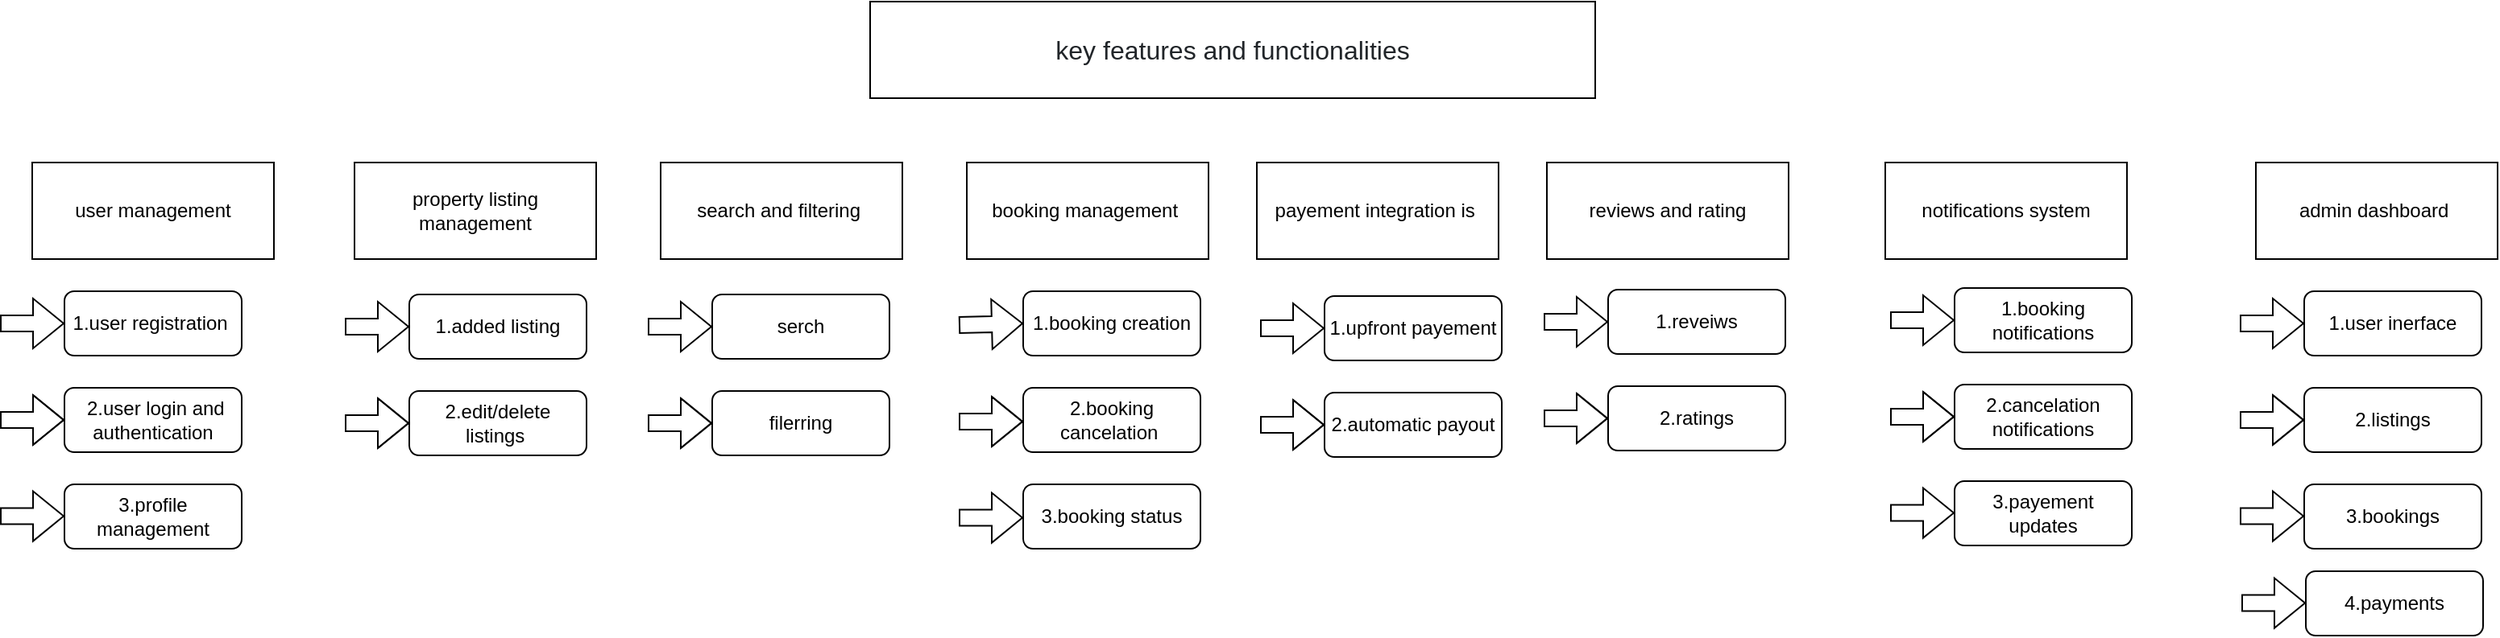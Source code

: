 <mxfile version="27.1.6">
  <diagram name="Page-1" id="7jIxD0zgoU_1zZUw__Ng">
    <mxGraphModel grid="1" page="1" gridSize="10" guides="1" tooltips="1" connect="1" arrows="1" fold="1" pageScale="1" pageWidth="850" pageHeight="1100" math="0" shadow="0">
      <root>
        <mxCell id="0" />
        <mxCell id="1" parent="0" />
        <mxCell id="kQr5z9DZJbKZ8lBmS3to-1" value="&lt;span style=&quot;color: rgb(33, 37, 41); font-family: Poppins, sans-serif; font-size: 16px; text-align: start; background-color: rgb(255, 255, 255);&quot;&gt;key features and functionalities&lt;/span&gt;" style="rounded=0;whiteSpace=wrap;html=1;" vertex="1" parent="1">
          <mxGeometry x="520" y="20" width="450" height="60" as="geometry" />
        </mxCell>
        <mxCell id="kQr5z9DZJbKZ8lBmS3to-2" value="user management" style="rounded=0;whiteSpace=wrap;html=1;" vertex="1" parent="1">
          <mxGeometry y="120" width="150" height="60" as="geometry" />
        </mxCell>
        <mxCell id="kQr5z9DZJbKZ8lBmS3to-15" value="notifications system" style="rounded=0;whiteSpace=wrap;html=1;" vertex="1" parent="1">
          <mxGeometry x="1150" y="120" width="150" height="60" as="geometry" />
        </mxCell>
        <mxCell id="kQr5z9DZJbKZ8lBmS3to-16" value="reviews and rating" style="rounded=0;whiteSpace=wrap;html=1;" vertex="1" parent="1">
          <mxGeometry x="940" y="120" width="150" height="60" as="geometry" />
        </mxCell>
        <mxCell id="kQr5z9DZJbKZ8lBmS3to-17" value="payement integration is&amp;nbsp;" style="rounded=0;whiteSpace=wrap;html=1;" vertex="1" parent="1">
          <mxGeometry x="760" y="120" width="150" height="60" as="geometry" />
        </mxCell>
        <mxCell id="kQr5z9DZJbKZ8lBmS3to-18" value="booking management&amp;nbsp;" style="rounded=0;whiteSpace=wrap;html=1;" vertex="1" parent="1">
          <mxGeometry x="580" y="120" width="150" height="60" as="geometry" />
        </mxCell>
        <mxCell id="kQr5z9DZJbKZ8lBmS3to-19" value="search and filtering&amp;nbsp;" style="rounded=0;whiteSpace=wrap;html=1;" vertex="1" parent="1">
          <mxGeometry x="390" y="120" width="150" height="60" as="geometry" />
        </mxCell>
        <mxCell id="kQr5z9DZJbKZ8lBmS3to-20" value="property listing management" style="rounded=0;whiteSpace=wrap;html=1;" vertex="1" parent="1">
          <mxGeometry x="200" y="120" width="150" height="60" as="geometry" />
        </mxCell>
        <mxCell id="kQr5z9DZJbKZ8lBmS3to-21" value="admin dashboard&amp;nbsp;" style="rounded=0;whiteSpace=wrap;html=1;" vertex="1" parent="1">
          <mxGeometry x="1380" y="120" width="150" height="60" as="geometry" />
        </mxCell>
        <mxCell id="kQr5z9DZJbKZ8lBmS3to-23" value="1.user registration&amp;nbsp;" style="rounded=1;whiteSpace=wrap;html=1;" vertex="1" parent="1">
          <mxGeometry x="20" y="200" width="110" height="40" as="geometry" />
        </mxCell>
        <mxCell id="kQr5z9DZJbKZ8lBmS3to-24" value="&amp;nbsp;2.user login and authentication" style="rounded=1;whiteSpace=wrap;html=1;" vertex="1" parent="1">
          <mxGeometry x="20" y="260" width="110" height="40" as="geometry" />
        </mxCell>
        <mxCell id="kQr5z9DZJbKZ8lBmS3to-25" value="3.profile management" style="rounded=1;whiteSpace=wrap;html=1;" vertex="1" parent="1">
          <mxGeometry x="20" y="320" width="110" height="40" as="geometry" />
        </mxCell>
        <mxCell id="kQr5z9DZJbKZ8lBmS3to-31" value="" style="shape=flexArrow;endArrow=classic;html=1;rounded=0;entryX=0;entryY=0.5;entryDx=0;entryDy=0;" edge="1" parent="1" target="kQr5z9DZJbKZ8lBmS3to-23">
          <mxGeometry width="50" height="50" relative="1" as="geometry">
            <mxPoint x="-20" y="220" as="sourcePoint" />
            <mxPoint x="10" y="220" as="targetPoint" />
            <Array as="points" />
          </mxGeometry>
        </mxCell>
        <mxCell id="kQr5z9DZJbKZ8lBmS3to-33" value="" style="shape=flexArrow;endArrow=classic;html=1;rounded=0;" edge="1" parent="1">
          <mxGeometry width="50" height="50" relative="1" as="geometry">
            <mxPoint x="-20" y="280" as="sourcePoint" />
            <mxPoint x="20" y="280" as="targetPoint" />
            <Array as="points">
              <mxPoint y="280" />
            </Array>
          </mxGeometry>
        </mxCell>
        <mxCell id="kQr5z9DZJbKZ8lBmS3to-34" value="" style="shape=flexArrow;endArrow=classic;html=1;rounded=0;" edge="1" parent="1">
          <mxGeometry width="50" height="50" relative="1" as="geometry">
            <mxPoint x="-20" y="339.76" as="sourcePoint" />
            <mxPoint x="20" y="339.76" as="targetPoint" />
            <Array as="points" />
          </mxGeometry>
        </mxCell>
        <mxCell id="kQr5z9DZJbKZ8lBmS3to-37" value="1.booking creation" style="rounded=1;whiteSpace=wrap;html=1;" vertex="1" parent="1">
          <mxGeometry x="615" y="200" width="110" height="40" as="geometry" />
        </mxCell>
        <mxCell id="kQr5z9DZJbKZ8lBmS3to-38" value="2.booking cancelation&amp;nbsp;&lt;span style=&quot;color: rgba(0, 0, 0, 0); font-family: monospace; font-size: 0px; text-align: start; text-wrap-mode: nowrap;&quot;&gt;%3CmxGraphModel%3E%3Croot%3E%3CmxCell%20id%3D%220%22%2F%3E%3CmxCell%20id%3D%221%22%20parent%3D%220%22%2F%3E%3CmxCell%20id%3D%222%22%20value%3D%221.user%20registration%26amp%3Bnbsp%3B%22%20style%3D%22rounded%3D1%3BwhiteSpace%3Dwrap%3Bhtml%3D1%3B%22%20vertex%3D%221%22%20parent%3D%221%22%3E%3CmxGeometry%20x%3D%2220%22%20y%3D%22200%22%20width%3D%22110%22%20height%3D%2240%22%20as%3D%22geometry%22%2F%3E%3C%2FmxCell%3E%3CmxCell%20id%3D%223%22%20value%3D%22%26amp%3Bnbsp%3B2.user%20login%20and%20authentication%22%20style%3D%22rounded%3D1%3BwhiteSpace%3Dwrap%3Bhtml%3D1%3B%22%20vertex%3D%221%22%20parent%3D%221%22%3E%3CmxGeometry%20x%3D%2220%22%20y%3D%22260%22%20width%3D%22110%22%20height%3D%2240%22%20as%3D%22geometry%22%2F%3E%3C%2FmxCell%3E%3CmxCell%20id%3D%224%22%20value%3D%22%22%20style%3D%22shape%3DflexArrow%3BendArrow%3Dclassic%3Bhtml%3D1%3Brounded%3D0%3BentryX%3D0%3BentryY%3D0.5%3BentryDx%3D0%3BentryDy%3D0%3B%22%20edge%3D%221%22%20target%3D%222%22%20parent%3D%221%22%3E%3CmxGeometry%20width%3D%2250%22%20height%3D%2250%22%20relative%3D%221%22%20as%3D%22geometry%22%3E%3CmxPoint%20x%3D%22-20%22%20y%3D%22220%22%20as%3D%22sourcePoint%22%2F%3E%3CmxPoint%20x%3D%2210%22%20y%3D%22220%22%20as%3D%22targetPoint%22%2F%3E%3CArray%20as%3D%22points%22%2F%3E%3C%2FmxGeometry%3E%3C%2FmxCell%3E%3CmxCell%20id%3D%225%22%20value%3D%22%22%20style%3D%22shape%3DflexArrow%3BendArrow%3Dclassic%3Bhtml%3D1%3Brounded%3D0%3B%22%20edge%3D%221%22%20parent%3D%221%22%3E%3CmxGeometry%20width%3D%2250%22%20height%3D%2250%22%20relative%3D%221%22%20as%3D%22geometry%22%3E%3CmxPoint%20x%3D%22-20%22%20y%3D%22280%22%20as%3D%22sourcePoint%22%2F%3E%3CmxPoint%20x%3D%2220%22%20y%3D%22280%22%20as%3D%22targetPoint%22%2F%3E%3CArray%20as%3D%22points%22%3E%3CmxPoint%20y%3D%22280%22%2F%3E%3C%2FArray%3E%3C%2FmxGeometry%3E%3C%2FmxCell%3E%3CmxCell%20id%3D%226%22%20value%3D%22%22%20style%3D%22shape%3DflexArrow%3BendArrow%3Dclassic%3Bhtml%3D1%3Brounded%3D0%3B%22%20edge%3D%221%22%20parent%3D%221%22%3E%3CmxGeometry%20width%3D%2250%22%20height%3D%2250%22%20relative%3D%221%22%20as%3D%22geometry%22%3E%3CmxPoint%20x%3D%22-20%22%20y%3D%22339.76%22%20as%3D%22sourcePoint%22%2F%3E%3CmxPoint%20x%3D%2220%22%20y%3D%22339.76%22%20as%3D%22targetPoint%22%2F%3E%3CArray%20as%3D%22points%22%2F%3E%3C%2FmxGeometry%3E%3C%2FmxCell%3E%3C%2Froot%3E%3C%2FmxGraphModel%3E&lt;/span&gt;" style="rounded=1;whiteSpace=wrap;html=1;" vertex="1" parent="1">
          <mxGeometry x="615" y="260" width="110" height="40" as="geometry" />
        </mxCell>
        <mxCell id="kQr5z9DZJbKZ8lBmS3to-39" value="" style="shape=flexArrow;endArrow=classic;html=1;rounded=0;entryX=0;entryY=0.5;entryDx=0;entryDy=0;" edge="1" parent="1" target="kQr5z9DZJbKZ8lBmS3to-37">
          <mxGeometry width="50" height="50" relative="1" as="geometry">
            <mxPoint x="575" y="221" as="sourcePoint" />
            <mxPoint x="605" y="221" as="targetPoint" />
            <Array as="points" />
          </mxGeometry>
        </mxCell>
        <mxCell id="kQr5z9DZJbKZ8lBmS3to-40" value="" style="shape=flexArrow;endArrow=classic;html=1;rounded=0;" edge="1" parent="1">
          <mxGeometry width="50" height="50" relative="1" as="geometry">
            <mxPoint x="575" y="281" as="sourcePoint" />
            <mxPoint x="615" y="281" as="targetPoint" />
            <Array as="points">
              <mxPoint x="595" y="281" />
            </Array>
          </mxGeometry>
        </mxCell>
        <mxCell id="kQr5z9DZJbKZ8lBmS3to-41" value="" style="shape=flexArrow;endArrow=classic;html=1;rounded=0;" edge="1" parent="1">
          <mxGeometry width="50" height="50" relative="1" as="geometry">
            <mxPoint x="575" y="340.76" as="sourcePoint" />
            <mxPoint x="615" y="340.76" as="targetPoint" />
            <Array as="points" />
          </mxGeometry>
        </mxCell>
        <mxCell id="kQr5z9DZJbKZ8lBmS3to-45" value="3.booking status" style="rounded=1;whiteSpace=wrap;html=1;" vertex="1" parent="1">
          <mxGeometry x="615" y="320" width="110" height="40" as="geometry" />
        </mxCell>
        <mxCell id="kQr5z9DZJbKZ8lBmS3to-46" value="serch" style="rounded=1;whiteSpace=wrap;html=1;" vertex="1" parent="1">
          <mxGeometry x="422" y="202" width="110" height="40" as="geometry" />
        </mxCell>
        <mxCell id="kQr5z9DZJbKZ8lBmS3to-47" value="filerring" style="rounded=1;whiteSpace=wrap;html=1;" vertex="1" parent="1">
          <mxGeometry x="422" y="262" width="110" height="40" as="geometry" />
        </mxCell>
        <mxCell id="kQr5z9DZJbKZ8lBmS3to-48" value="" style="shape=flexArrow;endArrow=classic;html=1;rounded=0;entryX=0;entryY=0.5;entryDx=0;entryDy=0;" edge="1" parent="1" target="kQr5z9DZJbKZ8lBmS3to-46">
          <mxGeometry width="50" height="50" relative="1" as="geometry">
            <mxPoint x="382" y="222" as="sourcePoint" />
            <mxPoint x="412" y="222" as="targetPoint" />
            <Array as="points" />
          </mxGeometry>
        </mxCell>
        <mxCell id="kQr5z9DZJbKZ8lBmS3to-49" value="" style="shape=flexArrow;endArrow=classic;html=1;rounded=0;" edge="1" parent="1">
          <mxGeometry width="50" height="50" relative="1" as="geometry">
            <mxPoint x="382" y="282" as="sourcePoint" />
            <mxPoint x="422" y="282" as="targetPoint" />
            <Array as="points">
              <mxPoint x="402" y="282" />
            </Array>
          </mxGeometry>
        </mxCell>
        <mxCell id="kQr5z9DZJbKZ8lBmS3to-52" value="1.added listing" style="rounded=1;whiteSpace=wrap;html=1;" vertex="1" parent="1">
          <mxGeometry x="234" y="202" width="110" height="40" as="geometry" />
        </mxCell>
        <mxCell id="kQr5z9DZJbKZ8lBmS3to-53" value="2.edit/delete listings&amp;nbsp;" style="rounded=1;whiteSpace=wrap;html=1;" vertex="1" parent="1">
          <mxGeometry x="234" y="262" width="110" height="40" as="geometry" />
        </mxCell>
        <mxCell id="kQr5z9DZJbKZ8lBmS3to-54" value="" style="shape=flexArrow;endArrow=classic;html=1;rounded=0;entryX=0;entryY=0.5;entryDx=0;entryDy=0;" edge="1" parent="1" target="kQr5z9DZJbKZ8lBmS3to-52">
          <mxGeometry width="50" height="50" relative="1" as="geometry">
            <mxPoint x="194" y="222" as="sourcePoint" />
            <mxPoint x="224" y="222" as="targetPoint" />
            <Array as="points" />
          </mxGeometry>
        </mxCell>
        <mxCell id="kQr5z9DZJbKZ8lBmS3to-55" value="" style="shape=flexArrow;endArrow=classic;html=1;rounded=0;" edge="1" parent="1">
          <mxGeometry width="50" height="50" relative="1" as="geometry">
            <mxPoint x="194" y="282" as="sourcePoint" />
            <mxPoint x="234" y="282" as="targetPoint" />
            <Array as="points">
              <mxPoint x="214" y="282" />
            </Array>
          </mxGeometry>
        </mxCell>
        <mxCell id="kQr5z9DZJbKZ8lBmS3to-58" value="1.upfront payement" style="rounded=1;whiteSpace=wrap;html=1;" vertex="1" parent="1">
          <mxGeometry x="802" y="203" width="110" height="40" as="geometry" />
        </mxCell>
        <mxCell id="kQr5z9DZJbKZ8lBmS3to-59" value="2.automatic payout" style="rounded=1;whiteSpace=wrap;html=1;" vertex="1" parent="1">
          <mxGeometry x="802" y="263" width="110" height="40" as="geometry" />
        </mxCell>
        <mxCell id="kQr5z9DZJbKZ8lBmS3to-60" value="" style="shape=flexArrow;endArrow=classic;html=1;rounded=0;entryX=0;entryY=0.5;entryDx=0;entryDy=0;" edge="1" parent="1" target="kQr5z9DZJbKZ8lBmS3to-58">
          <mxGeometry width="50" height="50" relative="1" as="geometry">
            <mxPoint x="762" y="223" as="sourcePoint" />
            <mxPoint x="792" y="223" as="targetPoint" />
            <Array as="points" />
          </mxGeometry>
        </mxCell>
        <mxCell id="kQr5z9DZJbKZ8lBmS3to-61" value="" style="shape=flexArrow;endArrow=classic;html=1;rounded=0;" edge="1" parent="1">
          <mxGeometry width="50" height="50" relative="1" as="geometry">
            <mxPoint x="762" y="283" as="sourcePoint" />
            <mxPoint x="802" y="283" as="targetPoint" />
            <Array as="points">
              <mxPoint x="782" y="283" />
            </Array>
          </mxGeometry>
        </mxCell>
        <mxCell id="kQr5z9DZJbKZ8lBmS3to-64" value="1.reveiws" style="rounded=1;whiteSpace=wrap;html=1;" vertex="1" parent="1">
          <mxGeometry x="978" y="199" width="110" height="40" as="geometry" />
        </mxCell>
        <mxCell id="kQr5z9DZJbKZ8lBmS3to-65" value="2.ratings" style="rounded=1;whiteSpace=wrap;html=1;" vertex="1" parent="1">
          <mxGeometry x="978" y="259" width="110" height="40" as="geometry" />
        </mxCell>
        <mxCell id="kQr5z9DZJbKZ8lBmS3to-66" value="" style="shape=flexArrow;endArrow=classic;html=1;rounded=0;entryX=0;entryY=0.5;entryDx=0;entryDy=0;" edge="1" parent="1" target="kQr5z9DZJbKZ8lBmS3to-64">
          <mxGeometry width="50" height="50" relative="1" as="geometry">
            <mxPoint x="938" y="219" as="sourcePoint" />
            <mxPoint x="968" y="219" as="targetPoint" />
            <Array as="points" />
          </mxGeometry>
        </mxCell>
        <mxCell id="kQr5z9DZJbKZ8lBmS3to-67" value="" style="shape=flexArrow;endArrow=classic;html=1;rounded=0;" edge="1" parent="1">
          <mxGeometry width="50" height="50" relative="1" as="geometry">
            <mxPoint x="938" y="279" as="sourcePoint" />
            <mxPoint x="978" y="279" as="targetPoint" />
            <Array as="points">
              <mxPoint x="958" y="279" />
            </Array>
          </mxGeometry>
        </mxCell>
        <mxCell id="kQr5z9DZJbKZ8lBmS3to-70" value="1.booking notifications" style="rounded=1;whiteSpace=wrap;html=1;" vertex="1" parent="1">
          <mxGeometry x="1193" y="198" width="110" height="40" as="geometry" />
        </mxCell>
        <mxCell id="kQr5z9DZJbKZ8lBmS3to-71" value="2.cancelation notifications" style="rounded=1;whiteSpace=wrap;html=1;" vertex="1" parent="1">
          <mxGeometry x="1193" y="258" width="110" height="40" as="geometry" />
        </mxCell>
        <mxCell id="kQr5z9DZJbKZ8lBmS3to-72" value="" style="shape=flexArrow;endArrow=classic;html=1;rounded=0;entryX=0;entryY=0.5;entryDx=0;entryDy=0;" edge="1" parent="1" target="kQr5z9DZJbKZ8lBmS3to-70">
          <mxGeometry width="50" height="50" relative="1" as="geometry">
            <mxPoint x="1153" y="218" as="sourcePoint" />
            <mxPoint x="1183" y="218" as="targetPoint" />
            <Array as="points" />
          </mxGeometry>
        </mxCell>
        <mxCell id="kQr5z9DZJbKZ8lBmS3to-73" value="" style="shape=flexArrow;endArrow=classic;html=1;rounded=0;" edge="1" parent="1">
          <mxGeometry width="50" height="50" relative="1" as="geometry">
            <mxPoint x="1153" y="278" as="sourcePoint" />
            <mxPoint x="1193" y="278" as="targetPoint" />
            <Array as="points">
              <mxPoint x="1173" y="278" />
            </Array>
          </mxGeometry>
        </mxCell>
        <mxCell id="kQr5z9DZJbKZ8lBmS3to-74" value="" style="shape=flexArrow;endArrow=classic;html=1;rounded=0;" edge="1" parent="1">
          <mxGeometry width="50" height="50" relative="1" as="geometry">
            <mxPoint x="1153" y="337.76" as="sourcePoint" />
            <mxPoint x="1193" y="337.76" as="targetPoint" />
            <Array as="points" />
          </mxGeometry>
        </mxCell>
        <mxCell id="kQr5z9DZJbKZ8lBmS3to-75" value="3.payement updates" style="rounded=1;whiteSpace=wrap;html=1;" vertex="1" parent="1">
          <mxGeometry x="1193" y="318" width="110" height="40" as="geometry" />
        </mxCell>
        <mxCell id="kQr5z9DZJbKZ8lBmS3to-76" value="1.user inerface" style="rounded=1;whiteSpace=wrap;html=1;" vertex="1" parent="1">
          <mxGeometry x="1410" y="200" width="110" height="40" as="geometry" />
        </mxCell>
        <mxCell id="kQr5z9DZJbKZ8lBmS3to-77" value="2.listings" style="rounded=1;whiteSpace=wrap;html=1;" vertex="1" parent="1">
          <mxGeometry x="1410" y="260" width="110" height="40" as="geometry" />
        </mxCell>
        <mxCell id="kQr5z9DZJbKZ8lBmS3to-78" value="" style="shape=flexArrow;endArrow=classic;html=1;rounded=0;entryX=0;entryY=0.5;entryDx=0;entryDy=0;" edge="1" parent="1" target="kQr5z9DZJbKZ8lBmS3to-76">
          <mxGeometry width="50" height="50" relative="1" as="geometry">
            <mxPoint x="1370" y="220" as="sourcePoint" />
            <mxPoint x="1400" y="220" as="targetPoint" />
            <Array as="points" />
          </mxGeometry>
        </mxCell>
        <mxCell id="kQr5z9DZJbKZ8lBmS3to-79" value="" style="shape=flexArrow;endArrow=classic;html=1;rounded=0;" edge="1" parent="1">
          <mxGeometry width="50" height="50" relative="1" as="geometry">
            <mxPoint x="1370" y="280" as="sourcePoint" />
            <mxPoint x="1410" y="280" as="targetPoint" />
            <Array as="points">
              <mxPoint x="1390" y="280" />
            </Array>
          </mxGeometry>
        </mxCell>
        <mxCell id="kQr5z9DZJbKZ8lBmS3to-80" value="" style="shape=flexArrow;endArrow=classic;html=1;rounded=0;" edge="1" parent="1">
          <mxGeometry width="50" height="50" relative="1" as="geometry">
            <mxPoint x="1370" y="339.76" as="sourcePoint" />
            <mxPoint x="1410" y="339.76" as="targetPoint" />
            <Array as="points" />
          </mxGeometry>
        </mxCell>
        <mxCell id="kQr5z9DZJbKZ8lBmS3to-81" value="3.bookings" style="rounded=1;whiteSpace=wrap;html=1;" vertex="1" parent="1">
          <mxGeometry x="1410" y="320" width="110" height="40" as="geometry" />
        </mxCell>
        <mxCell id="kQr5z9DZJbKZ8lBmS3to-82" value="" style="shape=flexArrow;endArrow=classic;html=1;rounded=0;" edge="1" parent="1">
          <mxGeometry width="50" height="50" relative="1" as="geometry">
            <mxPoint x="1371" y="393.76" as="sourcePoint" />
            <mxPoint x="1411" y="393.76" as="targetPoint" />
            <Array as="points" />
          </mxGeometry>
        </mxCell>
        <mxCell id="kQr5z9DZJbKZ8lBmS3to-83" value="4.payments" style="rounded=1;whiteSpace=wrap;html=1;" vertex="1" parent="1">
          <mxGeometry x="1411" y="374" width="110" height="40" as="geometry" />
        </mxCell>
      </root>
    </mxGraphModel>
  </diagram>
</mxfile>
